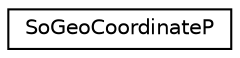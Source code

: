 digraph "Graphical Class Hierarchy"
{
 // LATEX_PDF_SIZE
  edge [fontname="Helvetica",fontsize="10",labelfontname="Helvetica",labelfontsize="10"];
  node [fontname="Helvetica",fontsize="10",shape=record];
  rankdir="LR";
  Node0 [label="SoGeoCoordinateP",height=0.2,width=0.4,color="black", fillcolor="white", style="filled",URL="$classSoGeoCoordinateP.html",tooltip=" "];
}
